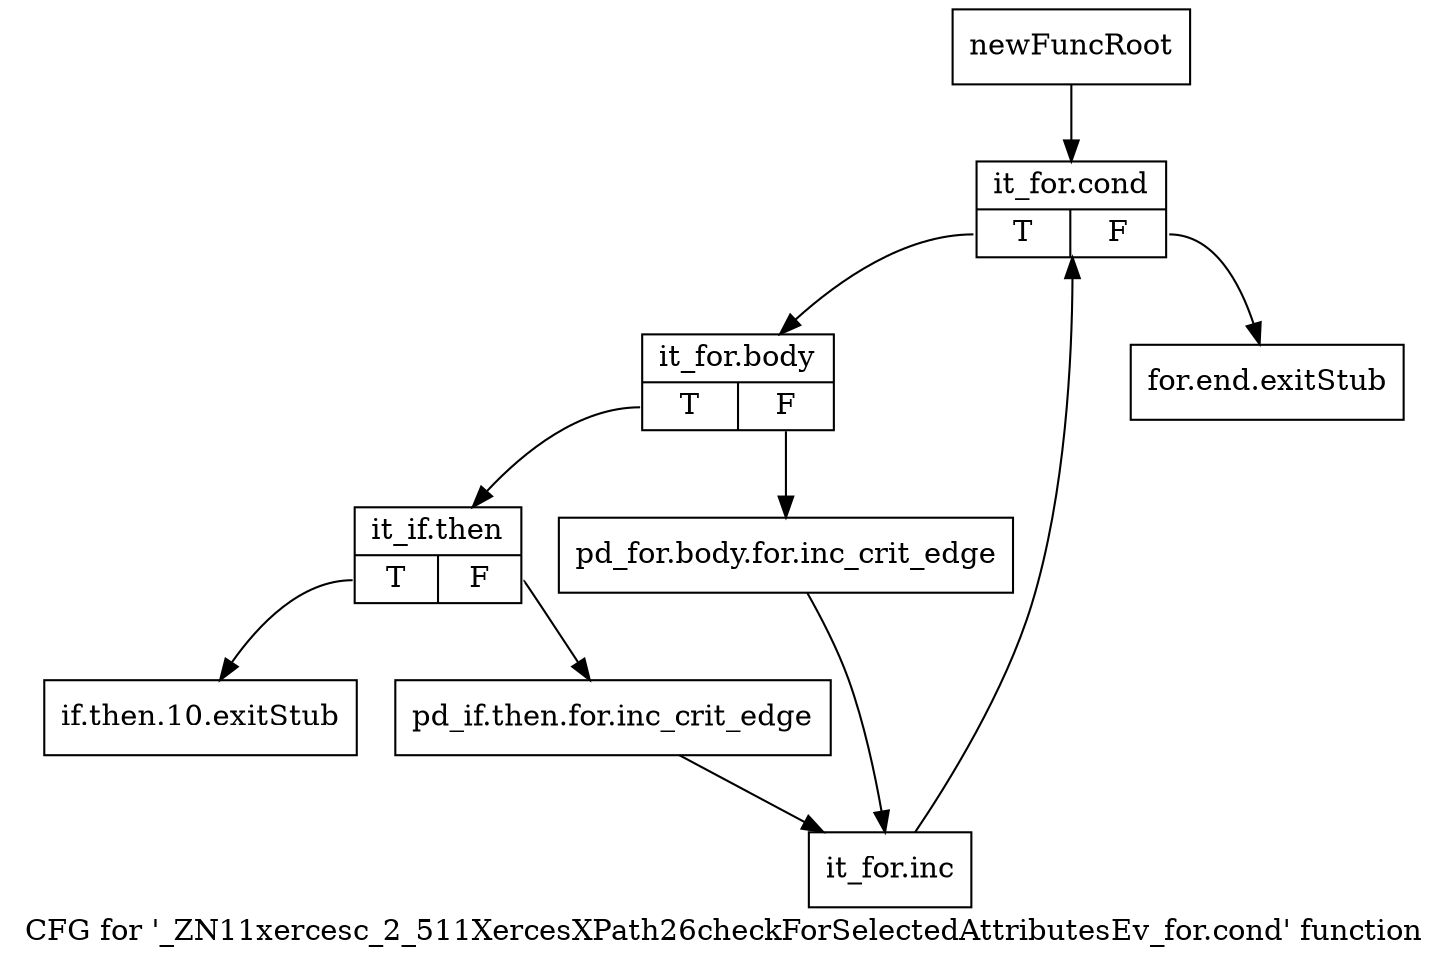 digraph "CFG for '_ZN11xercesc_2_511XercesXPath26checkForSelectedAttributesEv_for.cond' function" {
	label="CFG for '_ZN11xercesc_2_511XercesXPath26checkForSelectedAttributesEv_for.cond' function";

	Node0x9cbc420 [shape=record,label="{newFuncRoot}"];
	Node0x9cbc420 -> Node0x9cbc510;
	Node0x9cbc470 [shape=record,label="{for.end.exitStub}"];
	Node0x9cbc4c0 [shape=record,label="{if.then.10.exitStub}"];
	Node0x9cbc510 [shape=record,label="{it_for.cond|{<s0>T|<s1>F}}"];
	Node0x9cbc510:s0 -> Node0x9cbc560;
	Node0x9cbc510:s1 -> Node0x9cbc470;
	Node0x9cbc560 [shape=record,label="{it_for.body|{<s0>T|<s1>F}}"];
	Node0x9cbc560:s0 -> Node0x9cbc600;
	Node0x9cbc560:s1 -> Node0x9cbc5b0;
	Node0x9cbc5b0 [shape=record,label="{pd_for.body.for.inc_crit_edge}"];
	Node0x9cbc5b0 -> Node0x9cbc6a0;
	Node0x9cbc600 [shape=record,label="{it_if.then|{<s0>T|<s1>F}}"];
	Node0x9cbc600:s0 -> Node0x9cbc4c0;
	Node0x9cbc600:s1 -> Node0x9cbc650;
	Node0x9cbc650 [shape=record,label="{pd_if.then.for.inc_crit_edge}"];
	Node0x9cbc650 -> Node0x9cbc6a0;
	Node0x9cbc6a0 [shape=record,label="{it_for.inc}"];
	Node0x9cbc6a0 -> Node0x9cbc510;
}
